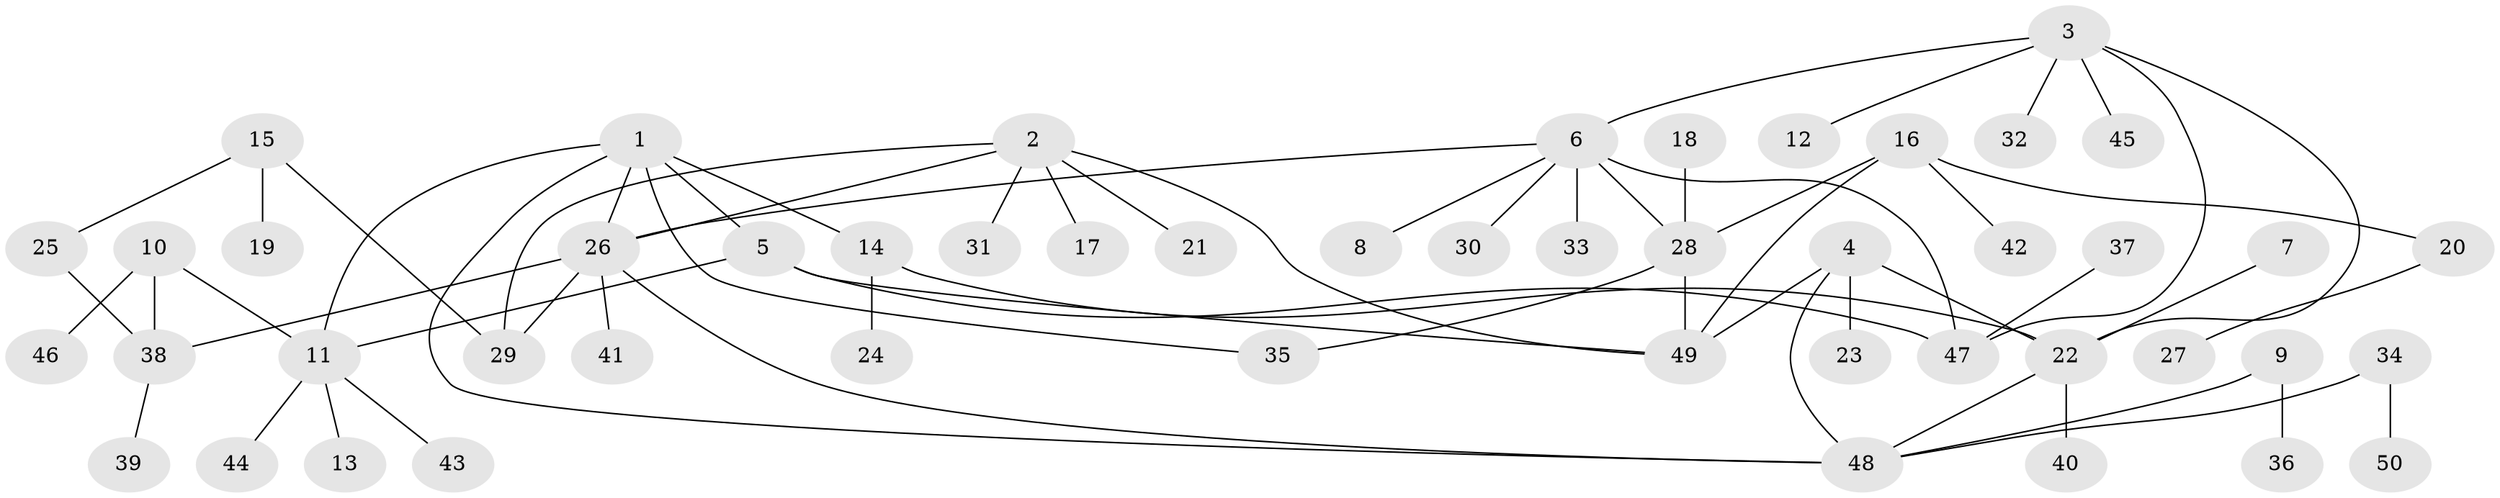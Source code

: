 // original degree distribution, {5: 0.07042253521126761, 7: 0.056338028169014086, 6: 0.056338028169014086, 8: 0.028169014084507043, 4: 0.028169014084507043, 1: 0.6056338028169014, 3: 0.056338028169014086, 2: 0.09859154929577464}
// Generated by graph-tools (version 1.1) at 2025/37/03/04/25 23:37:50]
// undirected, 50 vertices, 64 edges
graph export_dot {
  node [color=gray90,style=filled];
  1;
  2;
  3;
  4;
  5;
  6;
  7;
  8;
  9;
  10;
  11;
  12;
  13;
  14;
  15;
  16;
  17;
  18;
  19;
  20;
  21;
  22;
  23;
  24;
  25;
  26;
  27;
  28;
  29;
  30;
  31;
  32;
  33;
  34;
  35;
  36;
  37;
  38;
  39;
  40;
  41;
  42;
  43;
  44;
  45;
  46;
  47;
  48;
  49;
  50;
  1 -- 5 [weight=1.0];
  1 -- 11 [weight=1.0];
  1 -- 14 [weight=1.0];
  1 -- 26 [weight=1.0];
  1 -- 35 [weight=1.0];
  1 -- 48 [weight=1.0];
  2 -- 17 [weight=1.0];
  2 -- 21 [weight=1.0];
  2 -- 26 [weight=1.0];
  2 -- 29 [weight=1.0];
  2 -- 31 [weight=1.0];
  2 -- 49 [weight=1.0];
  3 -- 6 [weight=1.0];
  3 -- 12 [weight=1.0];
  3 -- 22 [weight=1.0];
  3 -- 32 [weight=1.0];
  3 -- 45 [weight=1.0];
  3 -- 47 [weight=1.0];
  4 -- 22 [weight=1.0];
  4 -- 23 [weight=1.0];
  4 -- 48 [weight=1.0];
  4 -- 49 [weight=1.0];
  5 -- 11 [weight=1.0];
  5 -- 47 [weight=1.0];
  5 -- 49 [weight=1.0];
  6 -- 8 [weight=1.0];
  6 -- 26 [weight=1.0];
  6 -- 28 [weight=1.0];
  6 -- 30 [weight=1.0];
  6 -- 33 [weight=1.0];
  6 -- 47 [weight=1.0];
  7 -- 22 [weight=1.0];
  9 -- 36 [weight=1.0];
  9 -- 48 [weight=1.0];
  10 -- 11 [weight=1.0];
  10 -- 38 [weight=1.0];
  10 -- 46 [weight=1.0];
  11 -- 13 [weight=1.0];
  11 -- 43 [weight=1.0];
  11 -- 44 [weight=1.0];
  14 -- 22 [weight=1.0];
  14 -- 24 [weight=1.0];
  15 -- 19 [weight=1.0];
  15 -- 25 [weight=1.0];
  15 -- 29 [weight=1.0];
  16 -- 20 [weight=1.0];
  16 -- 28 [weight=1.0];
  16 -- 42 [weight=1.0];
  16 -- 49 [weight=1.0];
  18 -- 28 [weight=1.0];
  20 -- 27 [weight=1.0];
  22 -- 40 [weight=1.0];
  22 -- 48 [weight=1.0];
  25 -- 38 [weight=1.0];
  26 -- 29 [weight=1.0];
  26 -- 38 [weight=1.0];
  26 -- 41 [weight=1.0];
  26 -- 48 [weight=1.0];
  28 -- 35 [weight=1.0];
  28 -- 49 [weight=1.0];
  34 -- 48 [weight=1.0];
  34 -- 50 [weight=1.0];
  37 -- 47 [weight=1.0];
  38 -- 39 [weight=1.0];
}
